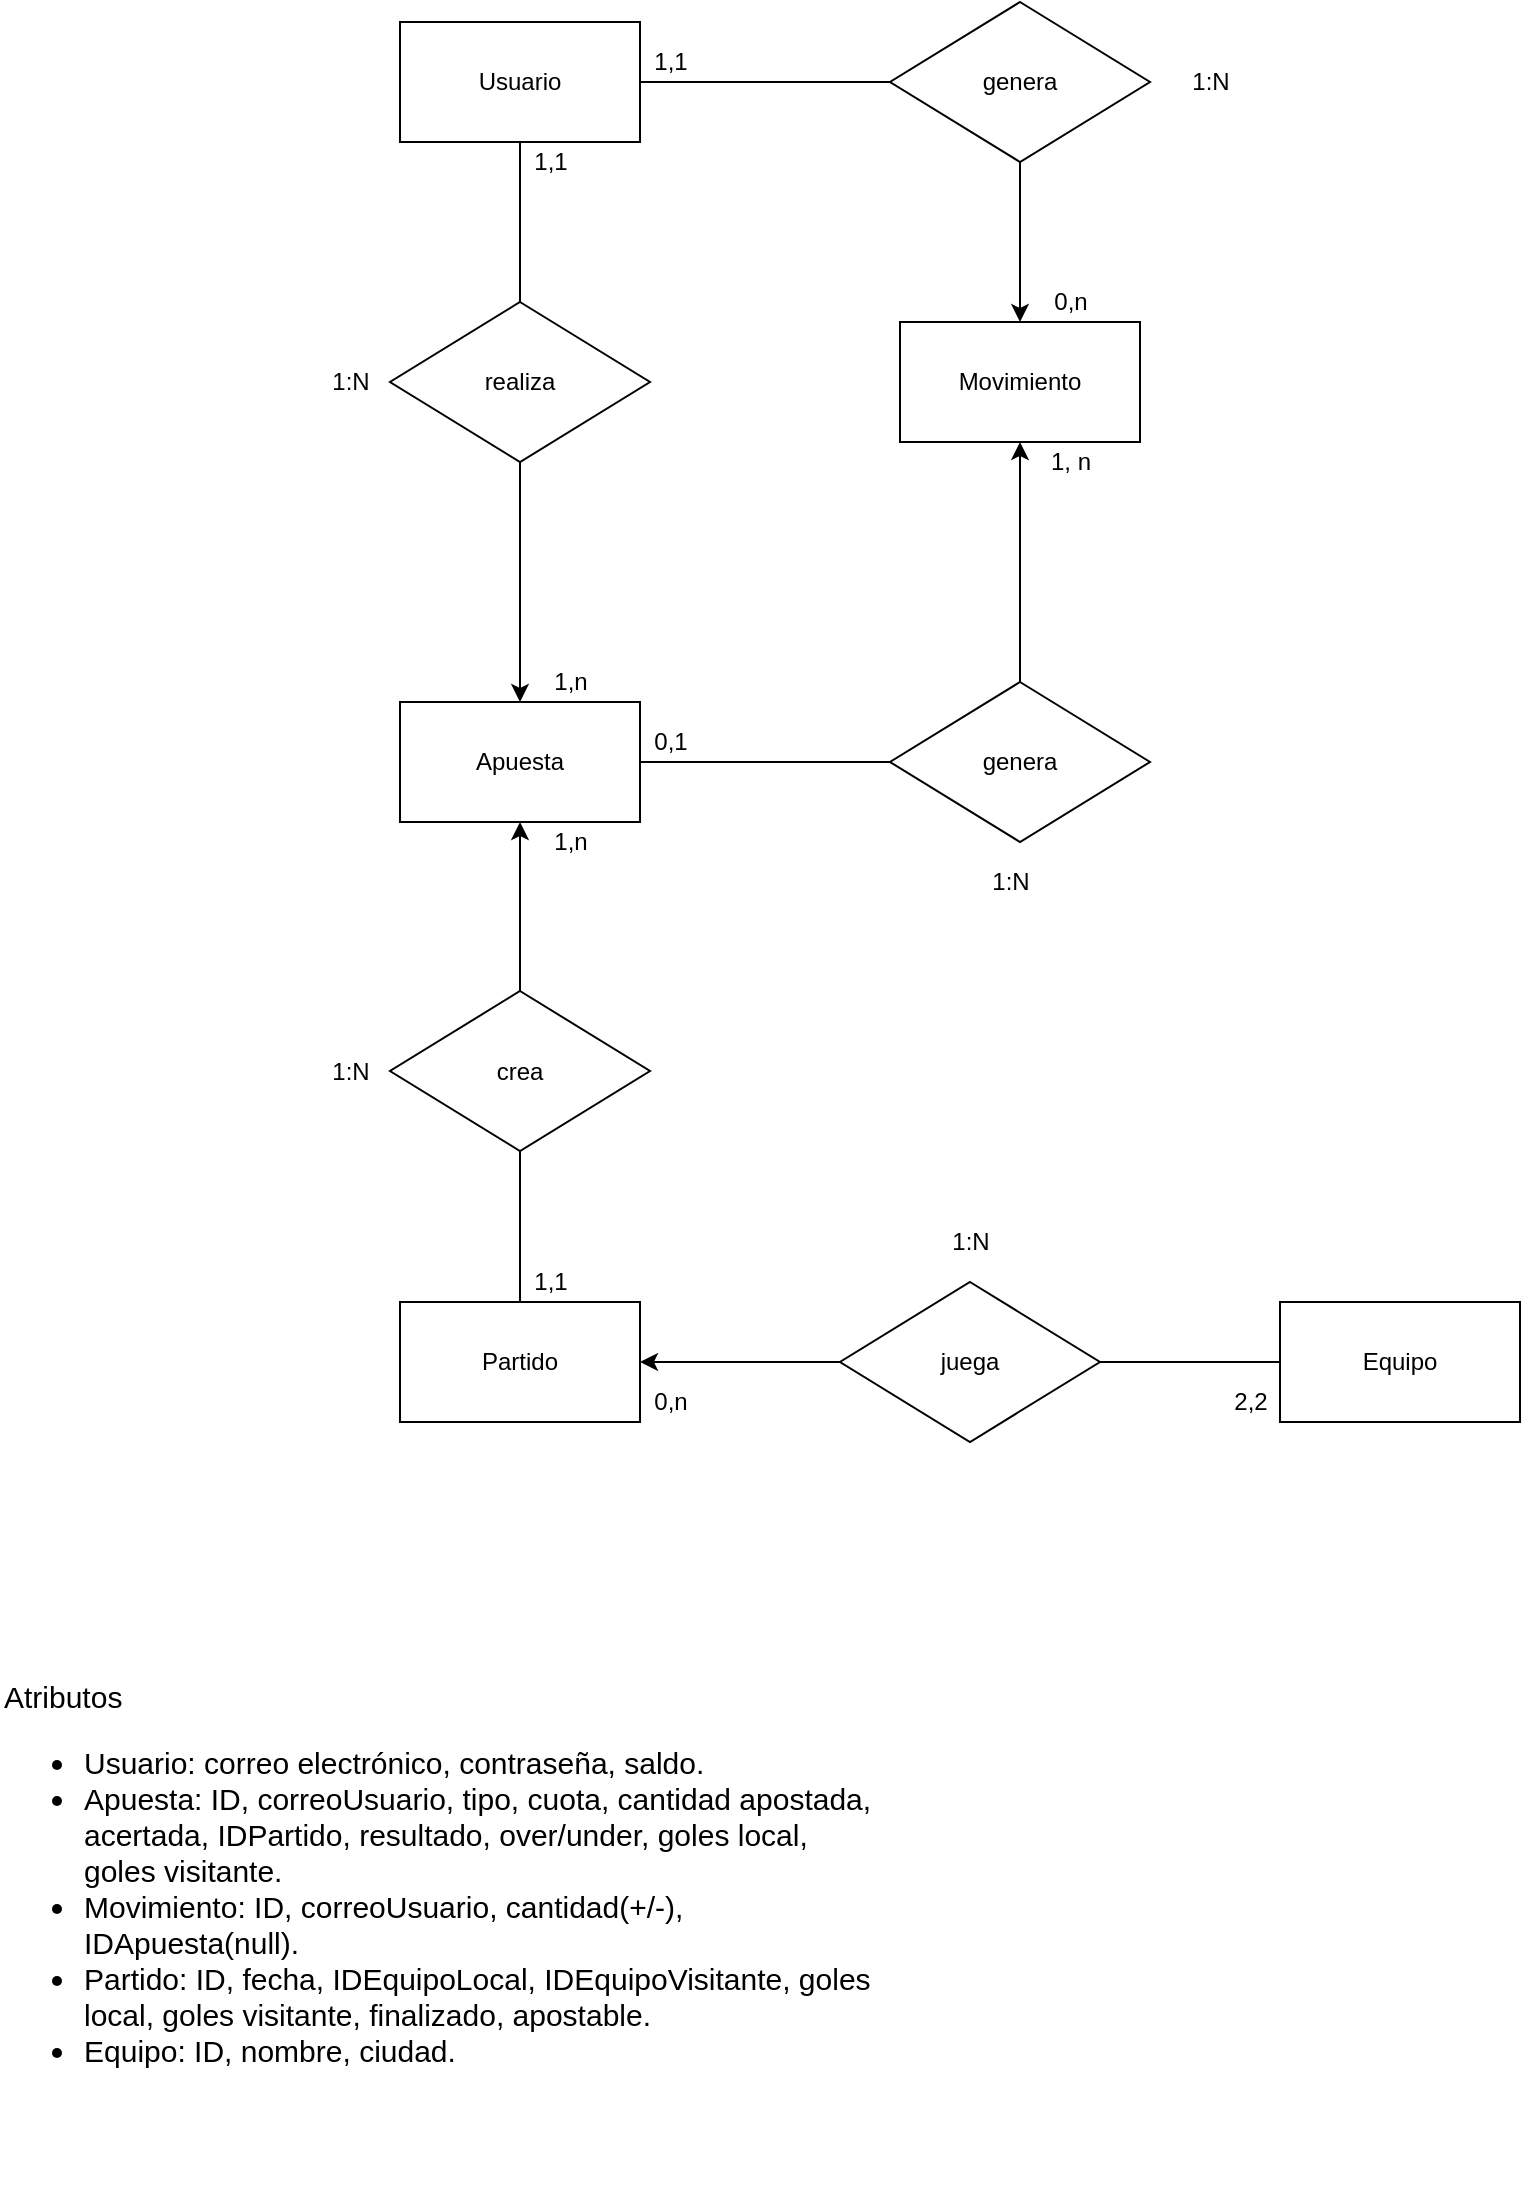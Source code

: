 <mxfile version="13.8.8" type="google"><diagram id="C5RBs43oDa-KdzZeNtuy" name="Page-1"><mxGraphModel dx="1038" dy="580" grid="1" gridSize="10" guides="1" tooltips="1" connect="1" arrows="1" fold="1" page="1" pageScale="1" pageWidth="827" pageHeight="1169" math="0" shadow="0"><root><mxCell id="WIyWlLk6GJQsqaUBKTNV-0"/><mxCell id="WIyWlLk6GJQsqaUBKTNV-1" parent="WIyWlLk6GJQsqaUBKTNV-0"/><mxCell id="qiEFyhMEJ2chDYXvIk1B-0" value="Usuario" style="rounded=0;whiteSpace=wrap;html=1;" parent="WIyWlLk6GJQsqaUBKTNV-1" vertex="1"><mxGeometry x="240" y="20" width="120" height="60" as="geometry"/></mxCell><mxCell id="qiEFyhMEJ2chDYXvIk1B-2" value="Apuesta" style="rounded=0;whiteSpace=wrap;html=1;" parent="WIyWlLk6GJQsqaUBKTNV-1" vertex="1"><mxGeometry x="240" y="360" width="120" height="60" as="geometry"/></mxCell><mxCell id="qiEFyhMEJ2chDYXvIk1B-5" value="Equipo" style="rounded=0;whiteSpace=wrap;html=1;gradientColor=none;" parent="WIyWlLk6GJQsqaUBKTNV-1" vertex="1"><mxGeometry x="680" y="660" width="120" height="60" as="geometry"/></mxCell><mxCell id="qiEFyhMEJ2chDYXvIk1B-6" value="Partido" style="rounded=0;whiteSpace=wrap;html=1;gradientColor=none;" parent="WIyWlLk6GJQsqaUBKTNV-1" vertex="1"><mxGeometry x="240" y="660" width="120" height="60" as="geometry"/></mxCell><mxCell id="qiEFyhMEJ2chDYXvIk1B-7" value="Movimiento" style="rounded=0;whiteSpace=wrap;html=1;gradientColor=none;" parent="WIyWlLk6GJQsqaUBKTNV-1" vertex="1"><mxGeometry x="490" y="170" width="120" height="60" as="geometry"/></mxCell><mxCell id="qiEFyhMEJ2chDYXvIk1B-9" value="realiza" style="rhombus;whiteSpace=wrap;html=1;gradientColor=none;" parent="WIyWlLk6GJQsqaUBKTNV-1" vertex="1"><mxGeometry x="235" y="160" width="130" height="80" as="geometry"/></mxCell><mxCell id="qiEFyhMEJ2chDYXvIk1B-10" value="genera" style="rhombus;whiteSpace=wrap;html=1;gradientColor=none;" parent="WIyWlLk6GJQsqaUBKTNV-1" vertex="1"><mxGeometry x="485" y="10" width="130" height="80" as="geometry"/></mxCell><mxCell id="qiEFyhMEJ2chDYXvIk1B-11" value="crea" style="rhombus;whiteSpace=wrap;html=1;gradientColor=none;" parent="WIyWlLk6GJQsqaUBKTNV-1" vertex="1"><mxGeometry x="235" y="504.5" width="130" height="80" as="geometry"/></mxCell><mxCell id="qiEFyhMEJ2chDYXvIk1B-12" value="juega" style="rhombus;whiteSpace=wrap;html=1;gradientColor=none;" parent="WIyWlLk6GJQsqaUBKTNV-1" vertex="1"><mxGeometry x="460" y="650" width="130" height="80" as="geometry"/></mxCell><mxCell id="qiEFyhMEJ2chDYXvIk1B-13" value="genera" style="rhombus;whiteSpace=wrap;html=1;gradientColor=none;" parent="WIyWlLk6GJQsqaUBKTNV-1" vertex="1"><mxGeometry x="485" y="350" width="130" height="80" as="geometry"/></mxCell><mxCell id="qiEFyhMEJ2chDYXvIk1B-16" value="" style="endArrow=none;html=1;entryX=0.5;entryY=1;entryDx=0;entryDy=0;" parent="WIyWlLk6GJQsqaUBKTNV-1" target="qiEFyhMEJ2chDYXvIk1B-0" edge="1"><mxGeometry width="50" height="50" relative="1" as="geometry"><mxPoint x="300" y="160" as="sourcePoint"/><mxPoint x="300" y="100" as="targetPoint"/></mxGeometry></mxCell><mxCell id="qiEFyhMEJ2chDYXvIk1B-17" value="" style="endArrow=classic;html=1;exitX=0.5;exitY=1;exitDx=0;exitDy=0;entryX=0.5;entryY=0;entryDx=0;entryDy=0;" parent="WIyWlLk6GJQsqaUBKTNV-1" source="qiEFyhMEJ2chDYXvIk1B-9" target="qiEFyhMEJ2chDYXvIk1B-2" edge="1"><mxGeometry width="50" height="50" relative="1" as="geometry"><mxPoint x="390" y="420" as="sourcePoint"/><mxPoint x="440" y="370" as="targetPoint"/></mxGeometry></mxCell><mxCell id="qiEFyhMEJ2chDYXvIk1B-18" value="1:N" style="text;html=1;align=center;verticalAlign=middle;resizable=0;points=[];autosize=1;" parent="WIyWlLk6GJQsqaUBKTNV-1" vertex="1"><mxGeometry x="200" y="190" width="30" height="20" as="geometry"/></mxCell><mxCell id="qiEFyhMEJ2chDYXvIk1B-20" value="" style="endArrow=none;html=1;exitX=1;exitY=0.5;exitDx=0;exitDy=0;entryX=0;entryY=0.5;entryDx=0;entryDy=0;" parent="WIyWlLk6GJQsqaUBKTNV-1" source="qiEFyhMEJ2chDYXvIk1B-2" target="qiEFyhMEJ2chDYXvIk1B-13" edge="1"><mxGeometry width="50" height="50" relative="1" as="geometry"><mxPoint x="290" y="510" as="sourcePoint"/><mxPoint x="340" y="460" as="targetPoint"/></mxGeometry></mxCell><mxCell id="qiEFyhMEJ2chDYXvIk1B-22" value="" style="endArrow=classic;html=1;exitX=0.5;exitY=0;exitDx=0;exitDy=0;entryX=0.5;entryY=1;entryDx=0;entryDy=0;" parent="WIyWlLk6GJQsqaUBKTNV-1" source="qiEFyhMEJ2chDYXvIk1B-13" target="qiEFyhMEJ2chDYXvIk1B-7" edge="1"><mxGeometry width="50" height="50" relative="1" as="geometry"><mxPoint x="560" y="330" as="sourcePoint"/><mxPoint x="610" y="280" as="targetPoint"/></mxGeometry></mxCell><mxCell id="qiEFyhMEJ2chDYXvIk1B-23" value="" style="endArrow=none;html=1;entryX=1;entryY=0.5;entryDx=0;entryDy=0;exitX=0;exitY=0.5;exitDx=0;exitDy=0;" parent="WIyWlLk6GJQsqaUBKTNV-1" source="qiEFyhMEJ2chDYXvIk1B-10" target="qiEFyhMEJ2chDYXvIk1B-0" edge="1"><mxGeometry width="50" height="50" relative="1" as="geometry"><mxPoint x="410" y="300" as="sourcePoint"/><mxPoint x="460" y="250" as="targetPoint"/></mxGeometry></mxCell><mxCell id="qiEFyhMEJ2chDYXvIk1B-24" value="" style="endArrow=classic;html=1;exitX=0.5;exitY=1;exitDx=0;exitDy=0;entryX=0.5;entryY=0;entryDx=0;entryDy=0;" parent="WIyWlLk6GJQsqaUBKTNV-1" source="qiEFyhMEJ2chDYXvIk1B-10" target="qiEFyhMEJ2chDYXvIk1B-7" edge="1"><mxGeometry width="50" height="50" relative="1" as="geometry"><mxPoint x="390" y="420" as="sourcePoint"/><mxPoint x="450" y="160" as="targetPoint"/></mxGeometry></mxCell><mxCell id="qiEFyhMEJ2chDYXvIk1B-26" value="" style="endArrow=none;html=1;entryX=0.5;entryY=0;entryDx=0;entryDy=0;exitX=0.5;exitY=1;exitDx=0;exitDy=0;" parent="WIyWlLk6GJQsqaUBKTNV-1" source="qiEFyhMEJ2chDYXvIk1B-11" target="qiEFyhMEJ2chDYXvIk1B-6" edge="1"><mxGeometry width="50" height="50" relative="1" as="geometry"><mxPoint x="180" y="670" as="sourcePoint"/><mxPoint x="230" y="620" as="targetPoint"/></mxGeometry></mxCell><mxCell id="qiEFyhMEJ2chDYXvIk1B-27" value="" style="endArrow=classic;html=1;exitX=0.5;exitY=0;exitDx=0;exitDy=0;entryX=0.5;entryY=1;entryDx=0;entryDy=0;" parent="WIyWlLk6GJQsqaUBKTNV-1" source="qiEFyhMEJ2chDYXvIk1B-11" target="qiEFyhMEJ2chDYXvIk1B-2" edge="1"><mxGeometry width="50" height="50" relative="1" as="geometry"><mxPoint x="390" y="420" as="sourcePoint"/><mxPoint x="440" y="370" as="targetPoint"/></mxGeometry></mxCell><mxCell id="qiEFyhMEJ2chDYXvIk1B-28" value="" style="endArrow=classic;html=1;exitX=0;exitY=0.5;exitDx=0;exitDy=0;entryX=1;entryY=0.5;entryDx=0;entryDy=0;" parent="WIyWlLk6GJQsqaUBKTNV-1" source="qiEFyhMEJ2chDYXvIk1B-12" target="qiEFyhMEJ2chDYXvIk1B-6" edge="1"><mxGeometry width="50" height="50" relative="1" as="geometry"><mxPoint x="390" y="420" as="sourcePoint"/><mxPoint x="440" y="370" as="targetPoint"/></mxGeometry></mxCell><mxCell id="qiEFyhMEJ2chDYXvIk1B-29" value="" style="endArrow=none;html=1;exitX=1;exitY=0.5;exitDx=0;exitDy=0;entryX=0;entryY=0.5;entryDx=0;entryDy=0;" parent="WIyWlLk6GJQsqaUBKTNV-1" source="qiEFyhMEJ2chDYXvIk1B-12" target="qiEFyhMEJ2chDYXvIk1B-5" edge="1"><mxGeometry width="50" height="50" relative="1" as="geometry"><mxPoint x="390" y="420" as="sourcePoint"/><mxPoint x="440" y="370" as="targetPoint"/></mxGeometry></mxCell><mxCell id="qiEFyhMEJ2chDYXvIk1B-31" value="1:N" style="text;html=1;align=center;verticalAlign=middle;resizable=0;points=[];autosize=1;" parent="WIyWlLk6GJQsqaUBKTNV-1" vertex="1"><mxGeometry x="630" y="40" width="30" height="20" as="geometry"/></mxCell><mxCell id="qiEFyhMEJ2chDYXvIk1B-32" value="1:N" style="text;html=1;align=center;verticalAlign=middle;resizable=0;points=[];autosize=1;" parent="WIyWlLk6GJQsqaUBKTNV-1" vertex="1"><mxGeometry x="530" y="440" width="30" height="20" as="geometry"/></mxCell><mxCell id="qiEFyhMEJ2chDYXvIk1B-33" value="1:N" style="text;html=1;align=center;verticalAlign=middle;resizable=0;points=[];autosize=1;" parent="WIyWlLk6GJQsqaUBKTNV-1" vertex="1"><mxGeometry x="510" y="620" width="30" height="20" as="geometry"/></mxCell><mxCell id="qiEFyhMEJ2chDYXvIk1B-34" value="1:N" style="text;html=1;align=center;verticalAlign=middle;resizable=0;points=[];autosize=1;" parent="WIyWlLk6GJQsqaUBKTNV-1" vertex="1"><mxGeometry x="200" y="534.5" width="30" height="20" as="geometry"/></mxCell><mxCell id="qiEFyhMEJ2chDYXvIk1B-35" value="1,1" style="text;html=1;align=center;verticalAlign=middle;resizable=0;points=[];autosize=1;" parent="WIyWlLk6GJQsqaUBKTNV-1" vertex="1"><mxGeometry x="360" y="30" width="30" height="20" as="geometry"/></mxCell><mxCell id="qiEFyhMEJ2chDYXvIk1B-36" value="0,n" style="text;html=1;align=center;verticalAlign=middle;resizable=0;points=[];autosize=1;" parent="WIyWlLk6GJQsqaUBKTNV-1" vertex="1"><mxGeometry x="560" y="150" width="30" height="20" as="geometry"/></mxCell><mxCell id="qiEFyhMEJ2chDYXvIk1B-37" value="&lt;font style=&quot;vertical-align: inherit&quot;&gt;&lt;font style=&quot;vertical-align: inherit&quot;&gt;0,1&lt;/font&gt;&lt;/font&gt;" style="text;html=1;align=center;verticalAlign=middle;resizable=0;points=[];autosize=1;" parent="WIyWlLk6GJQsqaUBKTNV-1" vertex="1"><mxGeometry x="360" y="370" width="30" height="20" as="geometry"/></mxCell><mxCell id="qiEFyhMEJ2chDYXvIk1B-38" value="&lt;font style=&quot;vertical-align: inherit&quot;&gt;&lt;font style=&quot;vertical-align: inherit&quot;&gt;1, n&lt;/font&gt;&lt;/font&gt;" style="text;html=1;align=center;verticalAlign=middle;resizable=0;points=[];autosize=1;" parent="WIyWlLk6GJQsqaUBKTNV-1" vertex="1"><mxGeometry x="555" y="230" width="40" height="20" as="geometry"/></mxCell><mxCell id="qiEFyhMEJ2chDYXvIk1B-39" value="1,1" style="text;html=1;align=center;verticalAlign=middle;resizable=0;points=[];autosize=1;" parent="WIyWlLk6GJQsqaUBKTNV-1" vertex="1"><mxGeometry x="300" y="80" width="30" height="20" as="geometry"/></mxCell><mxCell id="qiEFyhMEJ2chDYXvIk1B-41" value="1,n" style="text;html=1;align=center;verticalAlign=middle;resizable=0;points=[];autosize=1;" parent="WIyWlLk6GJQsqaUBKTNV-1" vertex="1"><mxGeometry x="310" y="340" width="30" height="20" as="geometry"/></mxCell><mxCell id="qiEFyhMEJ2chDYXvIk1B-42" value="1,1" style="text;html=1;align=center;verticalAlign=middle;resizable=0;points=[];autosize=1;" parent="WIyWlLk6GJQsqaUBKTNV-1" vertex="1"><mxGeometry x="300" y="640" width="30" height="20" as="geometry"/></mxCell><mxCell id="qiEFyhMEJ2chDYXvIk1B-43" value="1,n" style="text;html=1;align=center;verticalAlign=middle;resizable=0;points=[];autosize=1;" parent="WIyWlLk6GJQsqaUBKTNV-1" vertex="1"><mxGeometry x="310" y="420" width="30" height="20" as="geometry"/></mxCell><mxCell id="qiEFyhMEJ2chDYXvIk1B-44" value="0,n" style="text;html=1;align=center;verticalAlign=middle;resizable=0;points=[];autosize=1;" parent="WIyWlLk6GJQsqaUBKTNV-1" vertex="1"><mxGeometry x="360" y="700" width="30" height="20" as="geometry"/></mxCell><mxCell id="qiEFyhMEJ2chDYXvIk1B-45" value="2,2" style="text;html=1;align=center;verticalAlign=middle;resizable=0;points=[];autosize=1;" parent="WIyWlLk6GJQsqaUBKTNV-1" vertex="1"><mxGeometry x="650" y="700" width="30" height="20" as="geometry"/></mxCell><mxCell id="EekEHqkhR2vcry_53I4M-4" value="&lt;div style=&quot;font-size: 15px&quot;&gt;&lt;font style=&quot;vertical-align: inherit ; font-size: 15px&quot;&gt;&lt;font style=&quot;vertical-align: inherit ; font-size: 15px&quot;&gt;Atributos&lt;/font&gt;&lt;/font&gt;&lt;/div&gt;&lt;div style=&quot;font-size: 15px&quot;&gt;&lt;ul&gt;&lt;li&gt;&lt;font style=&quot;vertical-align: inherit ; font-size: 15px&quot;&gt;&lt;font style=&quot;vertical-align: inherit ; font-size: 15px&quot;&gt;Usuario: correo electrónico, contraseña, saldo.&lt;/font&gt;&lt;/font&gt;&lt;/li&gt;&lt;li&gt;Apuesta: ID, correoUsuario, tipo, cuota, cantidad apostada, acertada, IDPartido, resultado, over/under, goles local, goles visitante.&lt;/li&gt;&lt;li&gt;&lt;font style=&quot;vertical-align: inherit ; font-size: 15px&quot;&gt;&lt;font style=&quot;vertical-align: inherit ; font-size: 15px&quot;&gt;Movimiento: ID, correoUsuario, cantidad(+/-), IDApuesta(null).&lt;/font&gt;&lt;/font&gt;&lt;/li&gt;&lt;li&gt;&lt;font style=&quot;vertical-align: inherit ; font-size: 15px&quot;&gt;&lt;font style=&quot;vertical-align: inherit ; font-size: 15px&quot;&gt;Partido: ID, fecha, IDEquipoLocal, IDEquipoVisitante, goles local, goles visitante, finalizado, apostable.&lt;/font&gt;&lt;/font&gt;&lt;/li&gt;&lt;li&gt;&lt;font style=&quot;vertical-align: inherit ; font-size: 15px&quot;&gt;&lt;font style=&quot;vertical-align: inherit ; font-size: 15px&quot;&gt;Equipo: ID, nombre, ciudad.&lt;/font&gt;&lt;/font&gt;&lt;/li&gt;&lt;/ul&gt;&lt;/div&gt;&lt;div style=&quot;font-size: 15px&quot;&gt;&lt;span&gt;&lt;font style=&quot;vertical-align: inherit ; font-size: 15px&quot;&gt;&lt;font style=&quot;vertical-align: inherit ; font-size: 15px&quot;&gt;&lt;br&gt;&lt;/font&gt;&lt;/font&gt;&lt;/span&gt;&lt;/div&gt;&lt;font style=&quot;vertical-align: inherit ; font-size: 15px&quot;&gt;&lt;div&gt;&lt;font style=&quot;font-size: 15px&quot;&gt;&lt;br&gt;&lt;/font&gt;&lt;/div&gt;&lt;font style=&quot;vertical-align: inherit ; font-size: 15px&quot;&gt;&lt;br&gt;&lt;/font&gt;&lt;/font&gt;" style="text;html=1;strokeColor=none;fillColor=none;align=left;verticalAlign=middle;whiteSpace=wrap;rounded=0;" parent="WIyWlLk6GJQsqaUBKTNV-1" vertex="1"><mxGeometry x="40" y="890" width="440" height="180" as="geometry"/></mxCell></root></mxGraphModel></diagram></mxfile>